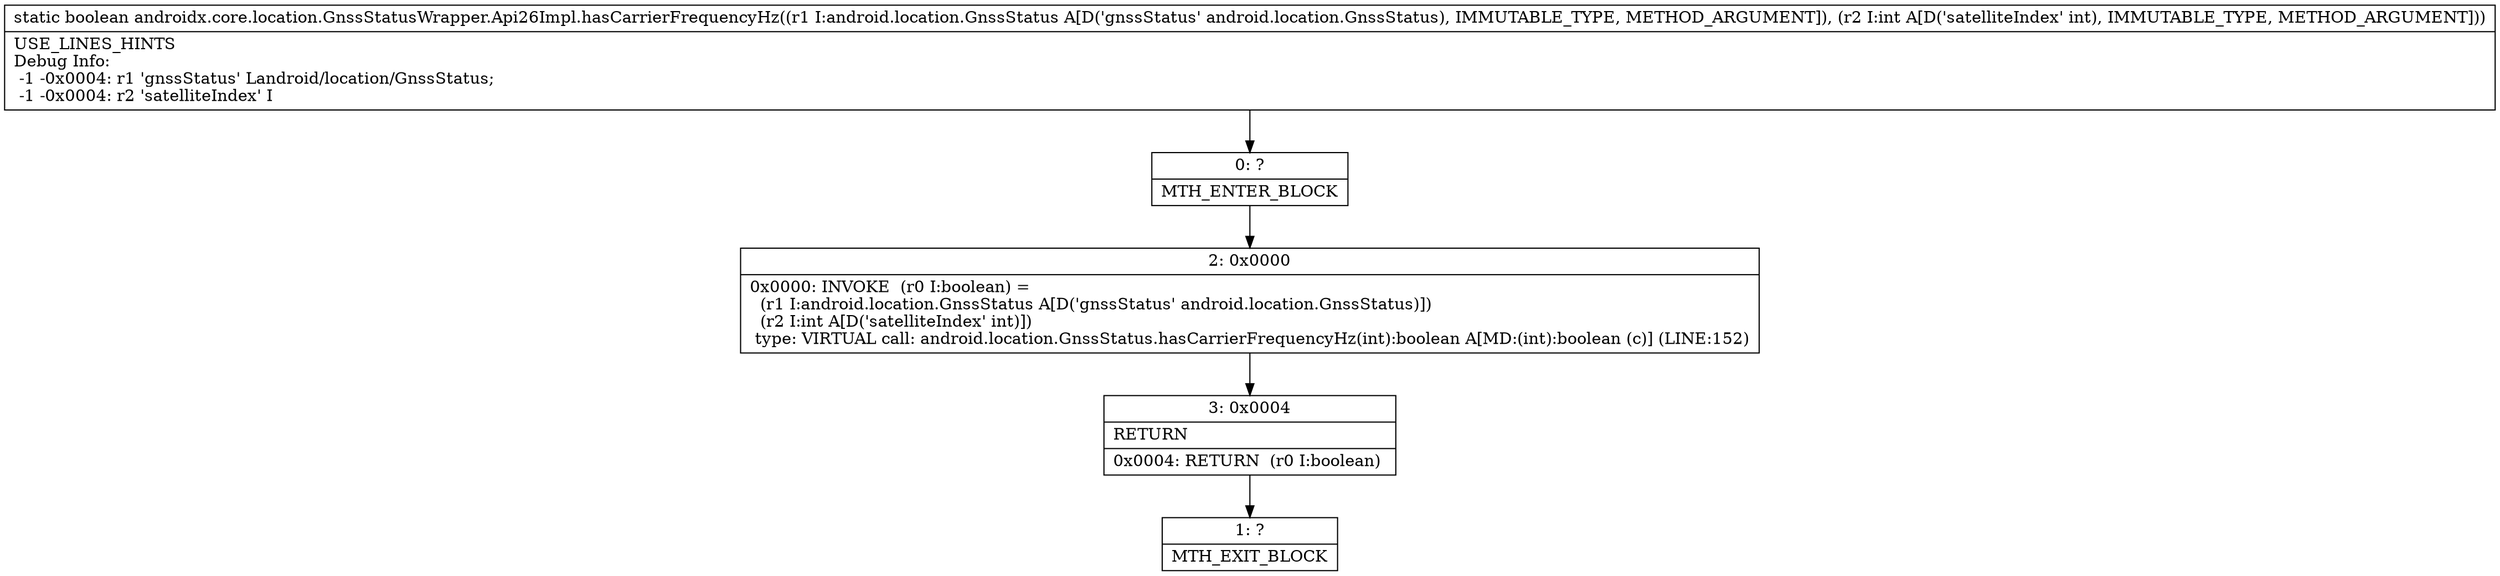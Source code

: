 digraph "CFG forandroidx.core.location.GnssStatusWrapper.Api26Impl.hasCarrierFrequencyHz(Landroid\/location\/GnssStatus;I)Z" {
Node_0 [shape=record,label="{0\:\ ?|MTH_ENTER_BLOCK\l}"];
Node_2 [shape=record,label="{2\:\ 0x0000|0x0000: INVOKE  (r0 I:boolean) = \l  (r1 I:android.location.GnssStatus A[D('gnssStatus' android.location.GnssStatus)])\l  (r2 I:int A[D('satelliteIndex' int)])\l type: VIRTUAL call: android.location.GnssStatus.hasCarrierFrequencyHz(int):boolean A[MD:(int):boolean (c)] (LINE:152)\l}"];
Node_3 [shape=record,label="{3\:\ 0x0004|RETURN\l|0x0004: RETURN  (r0 I:boolean) \l}"];
Node_1 [shape=record,label="{1\:\ ?|MTH_EXIT_BLOCK\l}"];
MethodNode[shape=record,label="{static boolean androidx.core.location.GnssStatusWrapper.Api26Impl.hasCarrierFrequencyHz((r1 I:android.location.GnssStatus A[D('gnssStatus' android.location.GnssStatus), IMMUTABLE_TYPE, METHOD_ARGUMENT]), (r2 I:int A[D('satelliteIndex' int), IMMUTABLE_TYPE, METHOD_ARGUMENT]))  | USE_LINES_HINTS\lDebug Info:\l  \-1 \-0x0004: r1 'gnssStatus' Landroid\/location\/GnssStatus;\l  \-1 \-0x0004: r2 'satelliteIndex' I\l}"];
MethodNode -> Node_0;Node_0 -> Node_2;
Node_2 -> Node_3;
Node_3 -> Node_1;
}

